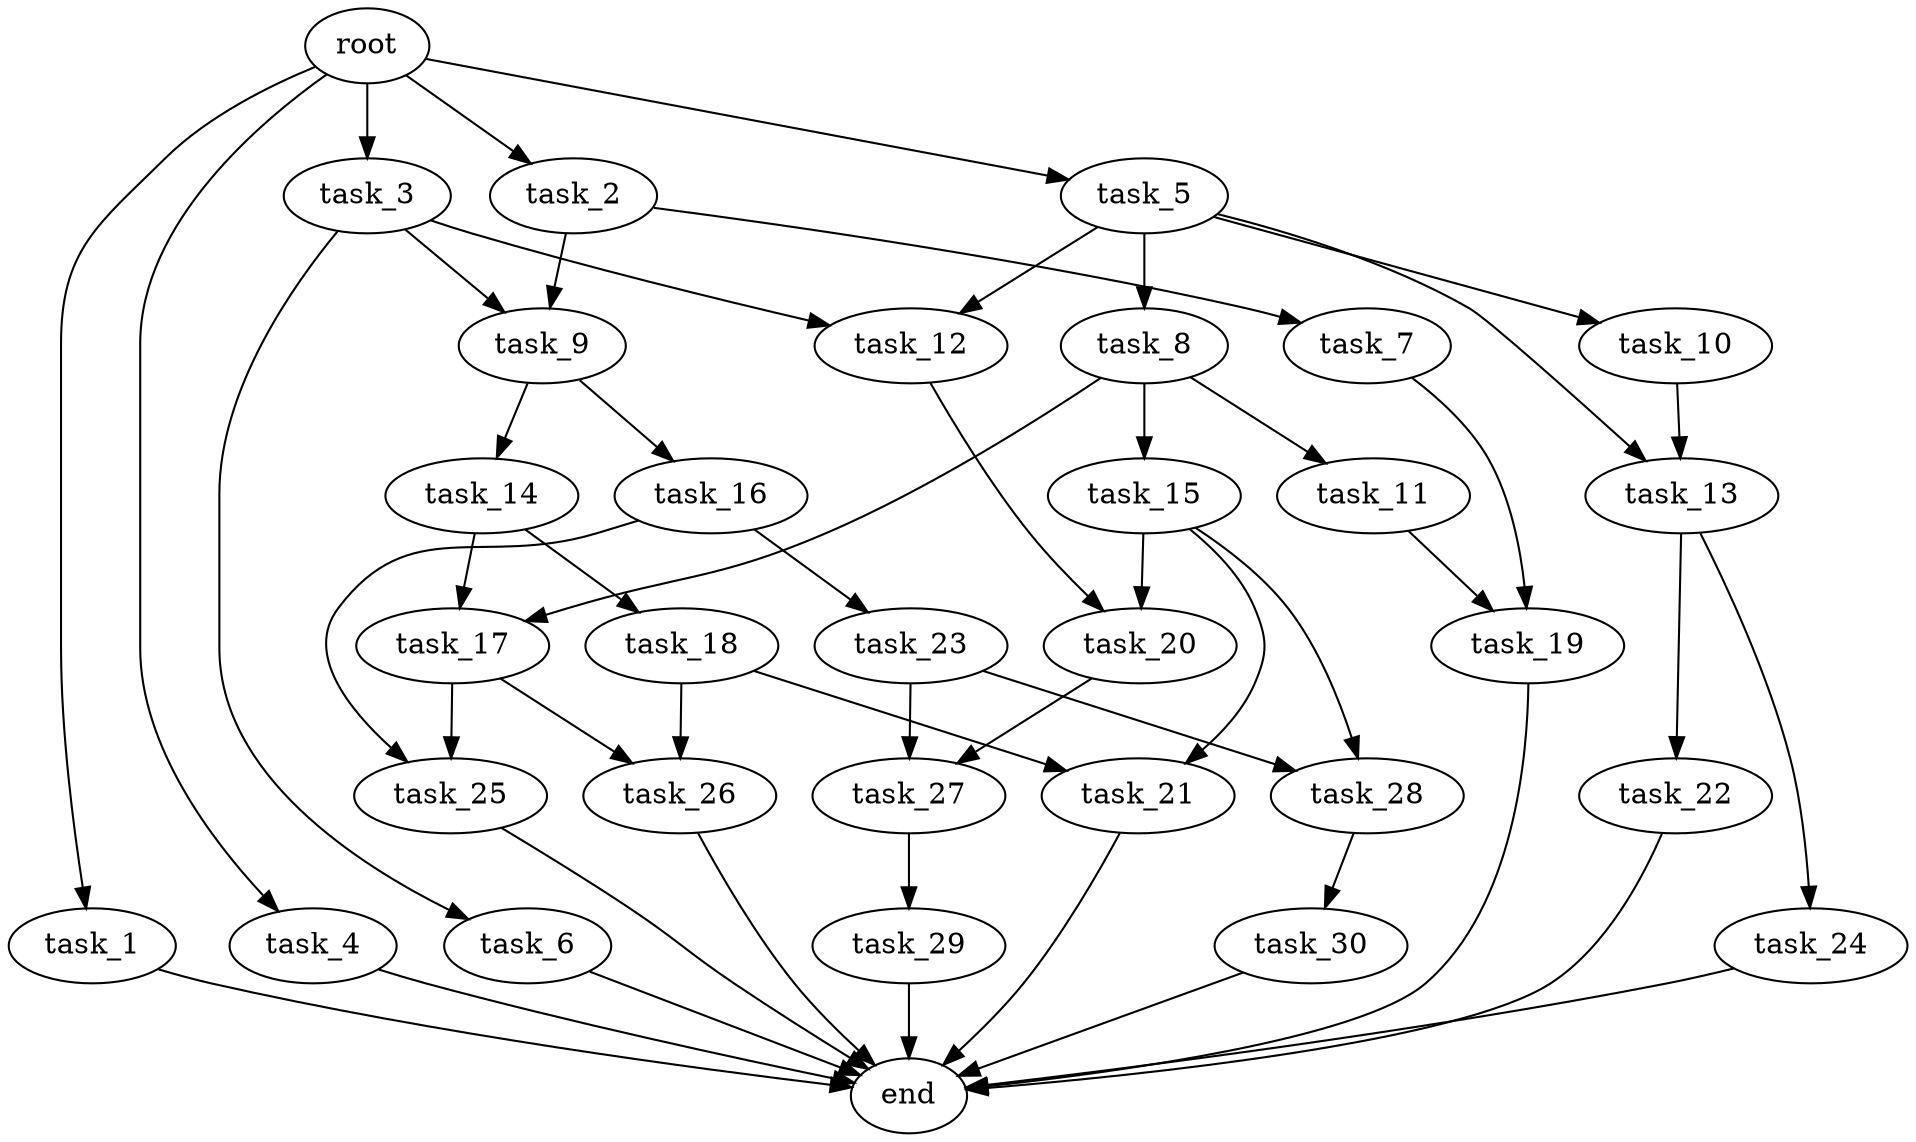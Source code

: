 digraph G {
  root [size="0.000000e+00"];
  task_1 [size="7.341032e+09"];
  task_2 [size="5.897339e+09"];
  task_3 [size="1.690678e+09"];
  task_4 [size="3.666548e+09"];
  task_5 [size="6.505753e+09"];
  task_6 [size="3.745969e+08"];
  task_7 [size="8.765565e+09"];
  task_8 [size="2.558636e+09"];
  task_9 [size="5.347800e+09"];
  task_10 [size="4.868210e+08"];
  task_11 [size="9.946808e+09"];
  task_12 [size="6.620037e+09"];
  task_13 [size="6.536023e+09"];
  task_14 [size="1.983979e+08"];
  task_15 [size="6.897808e+09"];
  task_16 [size="4.168339e+09"];
  task_17 [size="3.803157e+09"];
  task_18 [size="5.473277e+09"];
  task_19 [size="4.744489e+09"];
  task_20 [size="1.532118e+09"];
  task_21 [size="6.952225e+09"];
  task_22 [size="6.303483e+09"];
  task_23 [size="3.011863e+09"];
  task_24 [size="6.616984e+09"];
  task_25 [size="6.625167e+09"];
  task_26 [size="2.700502e+09"];
  task_27 [size="6.056738e+09"];
  task_28 [size="1.372498e+09"];
  task_29 [size="8.306697e+09"];
  task_30 [size="1.050037e+09"];
  end [size="0.000000e+00"];

  root -> task_1 [size="1.000000e-12"];
  root -> task_2 [size="1.000000e-12"];
  root -> task_3 [size="1.000000e-12"];
  root -> task_4 [size="1.000000e-12"];
  root -> task_5 [size="1.000000e-12"];
  task_1 -> end [size="1.000000e-12"];
  task_2 -> task_7 [size="8.765565e+08"];
  task_2 -> task_9 [size="2.673900e+08"];
  task_3 -> task_6 [size="3.745969e+07"];
  task_3 -> task_9 [size="2.673900e+08"];
  task_3 -> task_12 [size="3.310019e+08"];
  task_4 -> end [size="1.000000e-12"];
  task_5 -> task_8 [size="2.558636e+08"];
  task_5 -> task_10 [size="4.868210e+07"];
  task_5 -> task_12 [size="3.310019e+08"];
  task_5 -> task_13 [size="3.268011e+08"];
  task_6 -> end [size="1.000000e-12"];
  task_7 -> task_19 [size="2.372244e+08"];
  task_8 -> task_11 [size="9.946808e+08"];
  task_8 -> task_15 [size="6.897808e+08"];
  task_8 -> task_17 [size="1.901579e+08"];
  task_9 -> task_14 [size="1.983979e+07"];
  task_9 -> task_16 [size="4.168339e+08"];
  task_10 -> task_13 [size="3.268011e+08"];
  task_11 -> task_19 [size="2.372244e+08"];
  task_12 -> task_20 [size="7.660589e+07"];
  task_13 -> task_22 [size="6.303483e+08"];
  task_13 -> task_24 [size="6.616984e+08"];
  task_14 -> task_17 [size="1.901579e+08"];
  task_14 -> task_18 [size="5.473277e+08"];
  task_15 -> task_20 [size="7.660589e+07"];
  task_15 -> task_21 [size="3.476113e+08"];
  task_15 -> task_28 [size="6.862490e+07"];
  task_16 -> task_23 [size="3.011863e+08"];
  task_16 -> task_25 [size="3.312584e+08"];
  task_17 -> task_25 [size="3.312584e+08"];
  task_17 -> task_26 [size="1.350251e+08"];
  task_18 -> task_21 [size="3.476113e+08"];
  task_18 -> task_26 [size="1.350251e+08"];
  task_19 -> end [size="1.000000e-12"];
  task_20 -> task_27 [size="3.028369e+08"];
  task_21 -> end [size="1.000000e-12"];
  task_22 -> end [size="1.000000e-12"];
  task_23 -> task_27 [size="3.028369e+08"];
  task_23 -> task_28 [size="6.862490e+07"];
  task_24 -> end [size="1.000000e-12"];
  task_25 -> end [size="1.000000e-12"];
  task_26 -> end [size="1.000000e-12"];
  task_27 -> task_29 [size="8.306697e+08"];
  task_28 -> task_30 [size="1.050037e+08"];
  task_29 -> end [size="1.000000e-12"];
  task_30 -> end [size="1.000000e-12"];
}

